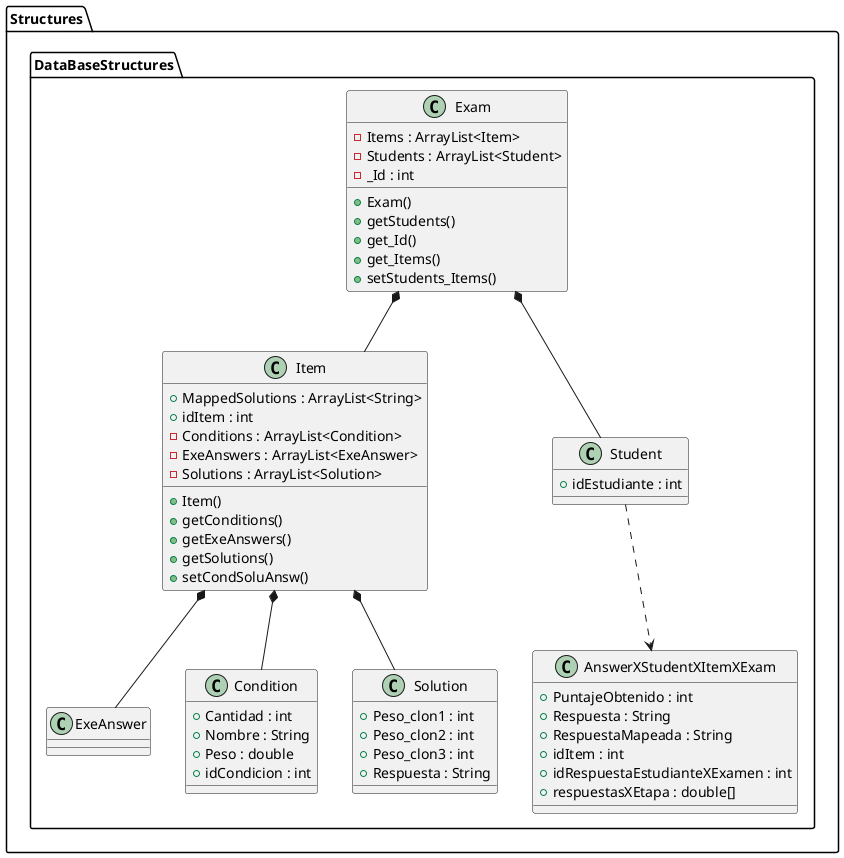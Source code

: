 @startuml
  namespace Structures {
      namespace DataBaseStructures {

        class Structures.DataBaseStructures.ExeAnswer {
        }

        class Structures.DataBaseStructures.Condition {
            + Cantidad : int
            + Nombre : String
            + Peso : double
            + idCondicion : int
        }

        class Structures.DataBaseStructures.Solution {
            + Peso_clon1 : int
            + Peso_clon2 : int
            + Peso_clon3 : int
            + Respuesta : String
        }

        class Structures.DataBaseStructures.Item {
            + MappedSolutions : ArrayList<String>
            + idItem : int
            - Conditions : ArrayList<Condition>
            - ExeAnswers : ArrayList<ExeAnswer>
            - Solutions : ArrayList<Solution>
            + Item()
            + getConditions()
            + getExeAnswers()
            + getSolutions()
            + setCondSoluAnsw()
        }

        class Structures.DataBaseStructures.AnswerXStudentXItemXExam {
            + PuntajeObtenido : int
            + Respuesta : String
            + RespuestaMapeada : String
            + idItem : int
            + idRespuestaEstudianteXExamen : int
            + respuestasXEtapa : double[]
        }

        class Structures.DataBaseStructures.Student {
            + idEstudiante : int
        }

        class Structures.DataBaseStructures.Exam {
            - Items : ArrayList<Item>
            - Students : ArrayList<Student>
            - _Id : int
            + Exam()
            + getStudents()
            + get_Id()
            + get_Items()
            + setStudents_Items()
        }
        Structures.DataBaseStructures.Exam *-- Structures.DataBaseStructures.Item
        Structures.DataBaseStructures.Exam *-- Structures.DataBaseStructures.Student
        Structures.DataBaseStructures.Item *-- Structures.DataBaseStructures.Condition
        Structures.DataBaseStructures.Item *-- Structures.DataBaseStructures.Solution
        Structures.DataBaseStructures.Item *-- Structures.DataBaseStructures.ExeAnswer
        Structures.DataBaseStructures.Student ..> Structures.DataBaseStructures.AnswerXStudentXItemXExam
      }
    }


@enduml
